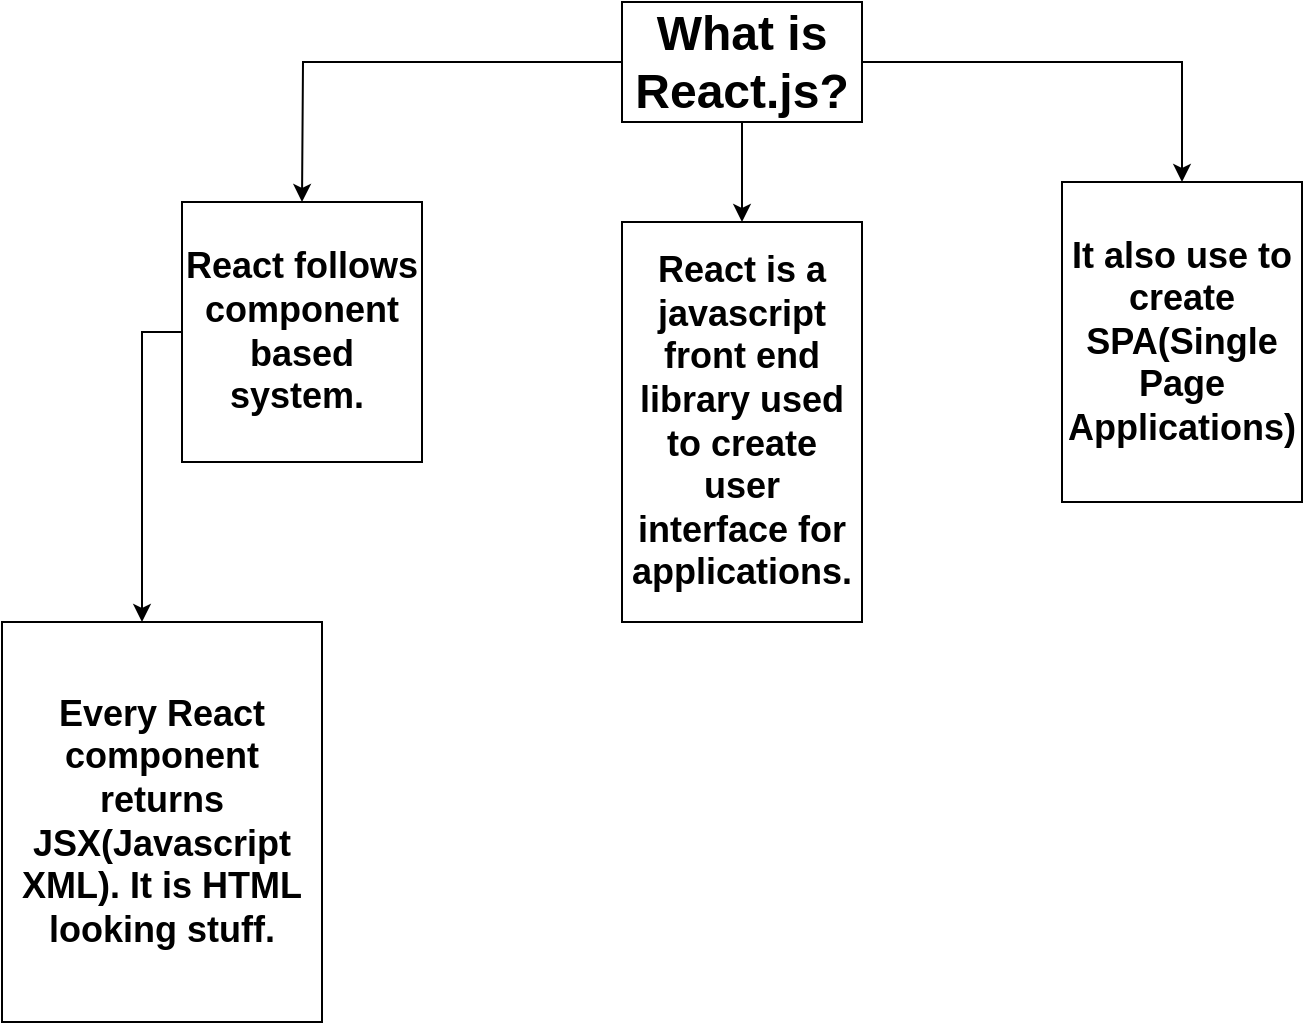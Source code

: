 <mxfile version="15.1.4" type="github"><diagram id="XJYpgnnN-VOHY-xT0OUD" name="Page-1"><mxGraphModel dx="868" dy="482" grid="1" gridSize="10" guides="1" tooltips="1" connect="1" arrows="1" fold="1" page="1" pageScale="1" pageWidth="850" pageHeight="1100" math="0" shadow="0"><root><mxCell id="0"/><mxCell id="1" parent="0"/><mxCell id="ASzSHqJpnmq0Pc3EMLOd-2" style="edgeStyle=orthogonalEdgeStyle;rounded=0;orthogonalLoop=1;jettySize=auto;html=1;" parent="1" source="ASzSHqJpnmq0Pc3EMLOd-1" edge="1"><mxGeometry relative="1" as="geometry"><mxPoint x="160" y="140" as="targetPoint"/></mxGeometry></mxCell><mxCell id="ASzSHqJpnmq0Pc3EMLOd-3" style="edgeStyle=orthogonalEdgeStyle;rounded=0;orthogonalLoop=1;jettySize=auto;html=1;" parent="1" source="ASzSHqJpnmq0Pc3EMLOd-1" target="ASzSHqJpnmq0Pc3EMLOd-4" edge="1"><mxGeometry relative="1" as="geometry"><mxPoint x="380" y="160" as="targetPoint"/></mxGeometry></mxCell><mxCell id="ASzSHqJpnmq0Pc3EMLOd-5" style="edgeStyle=orthogonalEdgeStyle;rounded=0;orthogonalLoop=1;jettySize=auto;html=1;" parent="1" source="ASzSHqJpnmq0Pc3EMLOd-1" target="ASzSHqJpnmq0Pc3EMLOd-6" edge="1"><mxGeometry relative="1" as="geometry"><mxPoint x="600" y="150" as="targetPoint"/></mxGeometry></mxCell><mxCell id="ASzSHqJpnmq0Pc3EMLOd-1" value="&lt;font style=&quot;font-size: 24px&quot;&gt;&lt;b&gt;What is React.js?&lt;/b&gt;&lt;/font&gt;" style="rounded=0;whiteSpace=wrap;html=1;" parent="1" vertex="1"><mxGeometry x="320" y="40" width="120" height="60" as="geometry"/></mxCell><mxCell id="ASzSHqJpnmq0Pc3EMLOd-4" value="&lt;b&gt;&lt;font style=&quot;font-size: 18px&quot;&gt;React is a javascript front end library used to create user interface for applications.&lt;/font&gt;&lt;/b&gt;" style="rounded=0;whiteSpace=wrap;html=1;" parent="1" vertex="1"><mxGeometry x="320" y="150" width="120" height="200" as="geometry"/></mxCell><mxCell id="ASzSHqJpnmq0Pc3EMLOd-6" value="&lt;font style=&quot;font-size: 18px&quot;&gt;&lt;b&gt;It also use to create SPA(Single Page Applications)&lt;/b&gt;&lt;/font&gt;" style="rounded=0;whiteSpace=wrap;html=1;" parent="1" vertex="1"><mxGeometry x="540" y="130" width="120" height="160" as="geometry"/></mxCell><mxCell id="SzZfY4t-6mDaUDtQRiqT-2" style="edgeStyle=orthogonalEdgeStyle;rounded=0;orthogonalLoop=1;jettySize=auto;html=1;" edge="1" parent="1" source="SzZfY4t-6mDaUDtQRiqT-1"><mxGeometry relative="1" as="geometry"><mxPoint x="80" y="350" as="targetPoint"/></mxGeometry></mxCell><mxCell id="SzZfY4t-6mDaUDtQRiqT-1" value="&lt;font style=&quot;font-size: 18px&quot;&gt;&lt;b&gt;React follows component based system.&amp;nbsp;&lt;/b&gt;&lt;/font&gt;" style="rounded=0;whiteSpace=wrap;html=1;" vertex="1" parent="1"><mxGeometry x="100" y="140" width="120" height="130" as="geometry"/></mxCell><mxCell id="SzZfY4t-6mDaUDtQRiqT-3" value="&lt;font style=&quot;font-size: 18px&quot;&gt;&lt;b&gt;Every React component returns JSX(Javascript XML). It is HTML looking stuff.&lt;/b&gt;&lt;/font&gt;" style="rounded=0;whiteSpace=wrap;html=1;" vertex="1" parent="1"><mxGeometry x="10" y="350" width="160" height="200" as="geometry"/></mxCell></root></mxGraphModel></diagram></mxfile>
